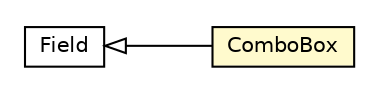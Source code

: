 #!/usr/local/bin/dot
#
# Class diagram 
# Generated by UMLGraph version R5_6-24-gf6e263 (http://www.umlgraph.org/)
#

digraph G {
	edge [fontname="Helvetica",fontsize=10,labelfontname="Helvetica",labelfontsize=10];
	node [fontname="Helvetica",fontsize=10,shape=plaintext];
	nodesep=0.25;
	ranksep=0.5;
	rankdir=LR;
	// org.senchalabs.gwt.gwtdriver.gxt.models.Field
	c138 [label=<<table title="org.senchalabs.gwt.gwtdriver.gxt.models.Field" border="0" cellborder="1" cellspacing="0" cellpadding="2" port="p" href="./Field.html">
		<tr><td><table border="0" cellspacing="0" cellpadding="1">
<tr><td align="center" balign="center"> Field </td></tr>
		</table></td></tr>
		</table>>, URL="./Field.html", fontname="Helvetica", fontcolor="black", fontsize=10.0];
	// org.senchalabs.gwt.gwtdriver.gxt.models.ComboBox
	c140 [label=<<table title="org.senchalabs.gwt.gwtdriver.gxt.models.ComboBox" border="0" cellborder="1" cellspacing="0" cellpadding="2" port="p" bgcolor="lemonChiffon" href="./ComboBox.html">
		<tr><td><table border="0" cellspacing="0" cellpadding="1">
<tr><td align="center" balign="center"> ComboBox </td></tr>
		</table></td></tr>
		</table>>, URL="./ComboBox.html", fontname="Helvetica", fontcolor="black", fontsize=10.0];
	//org.senchalabs.gwt.gwtdriver.gxt.models.ComboBox extends org.senchalabs.gwt.gwtdriver.gxt.models.Field
	c138:p -> c140:p [dir=back,arrowtail=empty];
}

